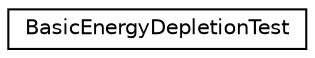 digraph "Graphical Class Hierarchy"
{
 // LATEX_PDF_SIZE
  edge [fontname="Helvetica",fontsize="10",labelfontname="Helvetica",labelfontsize="10"];
  node [fontname="Helvetica",fontsize="10",shape=record];
  rankdir="LR";
  Node0 [label="BasicEnergyDepletionTest",height=0.2,width=0.4,color="black", fillcolor="white", style="filled",URL="$class_basic_energy_depletion_test.html",tooltip="Test case of energy depletion handling for BasicEnergySource and WifiRadioEnergyModel."];
}

